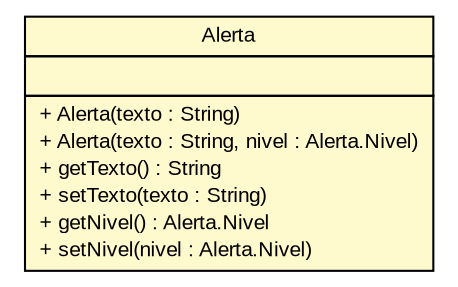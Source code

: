 #!/usr/local/bin/dot
#
# Class diagram 
# Generated by UMLGraph version R5_6 (http://www.umlgraph.org/)
#

digraph G {
	edge [fontname="arial",fontsize=10,labelfontname="arial",labelfontsize=10];
	node [fontname="arial",fontsize=10,shape=plaintext];
	nodesep=0.25;
	ranksep=0.5;
	// br.gov.to.sefaz.seg.domain.Alerta
	c650 [label=<<table title="br.gov.to.sefaz.seg.domain.Alerta" border="0" cellborder="1" cellspacing="0" cellpadding="2" port="p" bgcolor="lemonChiffon" href="./Alerta.html">
		<tr><td><table border="0" cellspacing="0" cellpadding="1">
<tr><td align="center" balign="center"> Alerta </td></tr>
		</table></td></tr>
		<tr><td><table border="0" cellspacing="0" cellpadding="1">
<tr><td align="left" balign="left">  </td></tr>
		</table></td></tr>
		<tr><td><table border="0" cellspacing="0" cellpadding="1">
<tr><td align="left" balign="left"> + Alerta(texto : String) </td></tr>
<tr><td align="left" balign="left"> + Alerta(texto : String, nivel : Alerta.Nivel) </td></tr>
<tr><td align="left" balign="left"> + getTexto() : String </td></tr>
<tr><td align="left" balign="left"> + setTexto(texto : String) </td></tr>
<tr><td align="left" balign="left"> + getNivel() : Alerta.Nivel </td></tr>
<tr><td align="left" balign="left"> + setNivel(nivel : Alerta.Nivel) </td></tr>
		</table></td></tr>
		</table>>, URL="./Alerta.html", fontname="arial", fontcolor="black", fontsize=10.0];
}

